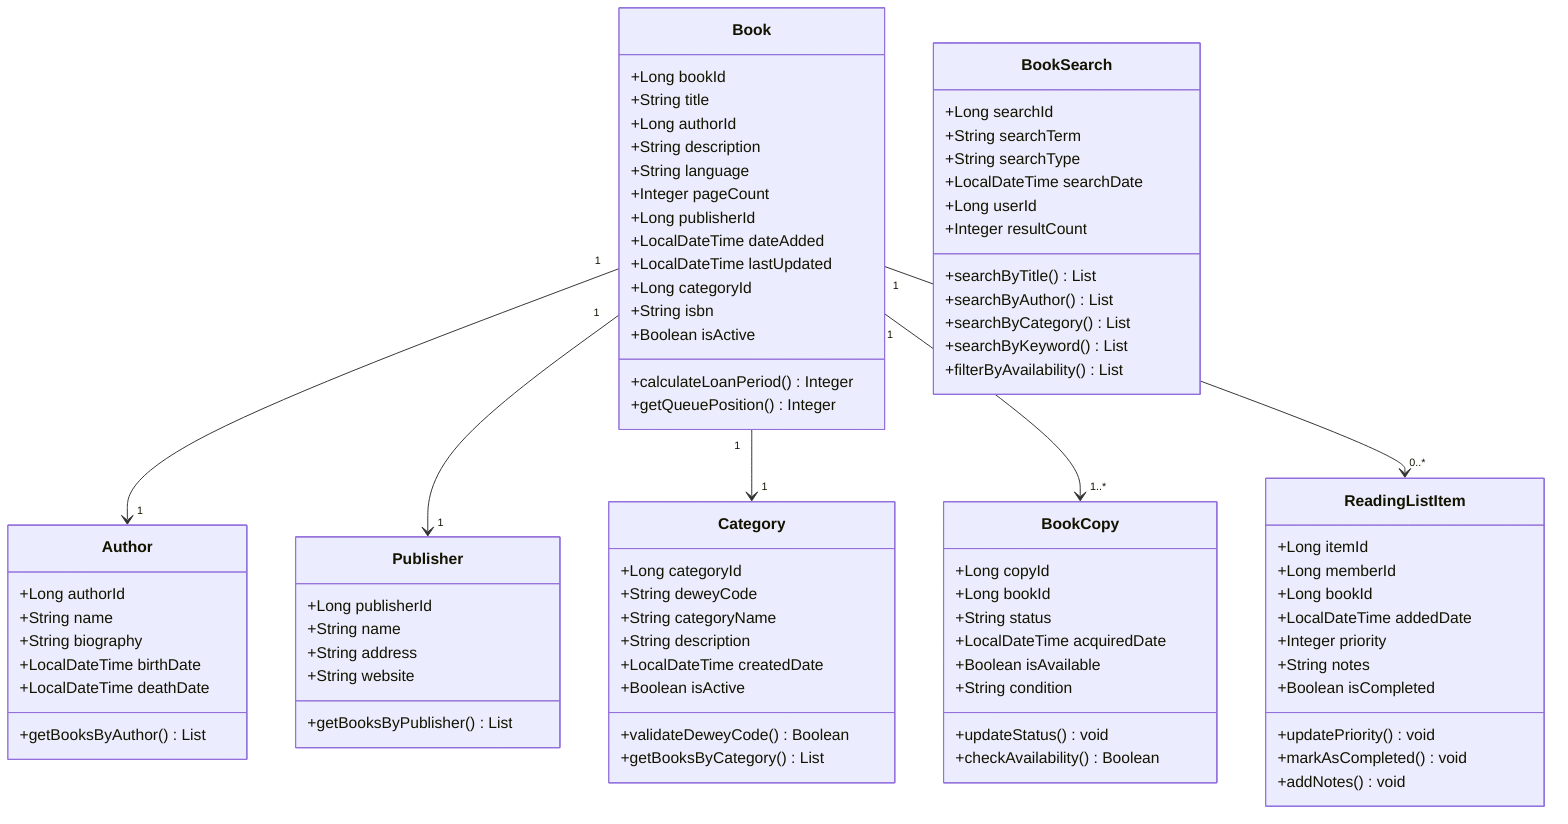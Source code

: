 classDiagram
    class Book {
        +Long bookId
        +String title
        +Long authorId
        +String description
        +String language
        +Integer pageCount
        +Long publisherId
        +LocalDateTime dateAdded
        +LocalDateTime lastUpdated
        +Long categoryId
        +String isbn
        +Boolean isActive
        +calculateLoanPeriod() Integer
        +getQueuePosition() Integer
    }
    
    class Author {
        +Long authorId
        +String name
        +String biography
        +LocalDateTime birthDate
        +LocalDateTime deathDate
        +getBooksByAuthor() List
    }
    
    class Publisher {
        +Long publisherId
        +String name
        +String address
        +String website
        +getBooksByPublisher() List
    }
    
    class Category {
        +Long categoryId
        +String deweyCode
        +String categoryName
        +String description
        +LocalDateTime createdDate
        +Boolean isActive
        +validateDeweyCode() Boolean
        +getBooksByCategory() List
    }
    
    class BookCopy {
        +Long copyId
        +Long bookId
        +String status
        +LocalDateTime acquiredDate
        +Boolean isAvailable
        +String condition
        +updateStatus() void
        +checkAvailability() Boolean
    }
    
    class BookSearch {
        +Long searchId
        +String searchTerm
        +String searchType
        +LocalDateTime searchDate
        +Long userId
        +Integer resultCount
        +searchByTitle() List
        +searchByAuthor() List
        +searchByCategory() List
        +searchByKeyword() List
        +filterByAvailability() List
    }
    
    class ReadingListItem {
        +Long itemId
        +Long memberId
        +Long bookId
        +LocalDateTime addedDate
        +Integer priority
        +String notes
        +Boolean isCompleted
        +updatePriority() void
        +markAsCompleted() void
        +addNotes() void
    }
    
    Book "1" --> "1" Author
    Book "1" --> "1" Publisher
    Book "1" --> "1" Category
    Book "1" --> "1..*" BookCopy
    Book "1" --> "0..*" ReadingListItem